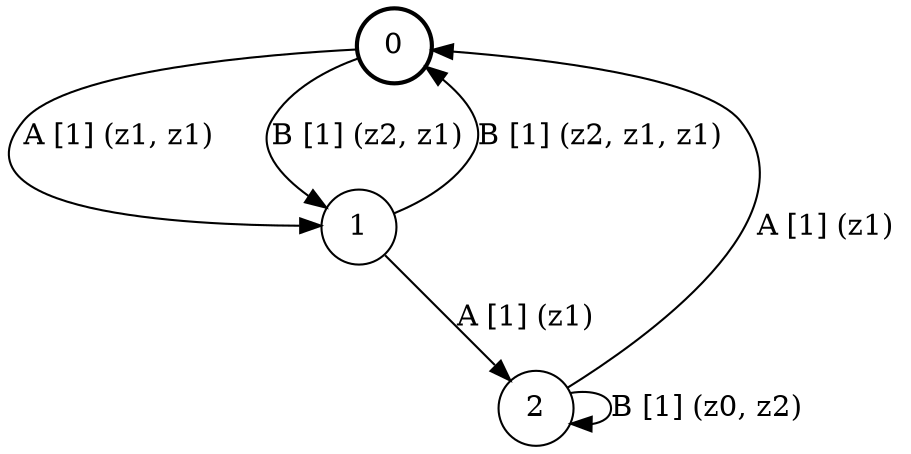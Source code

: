 # generated file, don't try to modify
# command: dot -Tpng <filename> > tree.png
digraph Automaton {
    node [shape = circle];
    0 [style = "bold"];
    0 -> 1 [label = "A [1] (z1, z1) "];
    0 -> 1 [label = "B [1] (z2, z1) "];
    1 -> 2 [label = "A [1] (z1) "];
    1 -> 0 [label = "B [1] (z2, z1, z1) "];
    2 -> 0 [label = "A [1] (z1) "];
    2 -> 2 [label = "B [1] (z0, z2) "];
}
